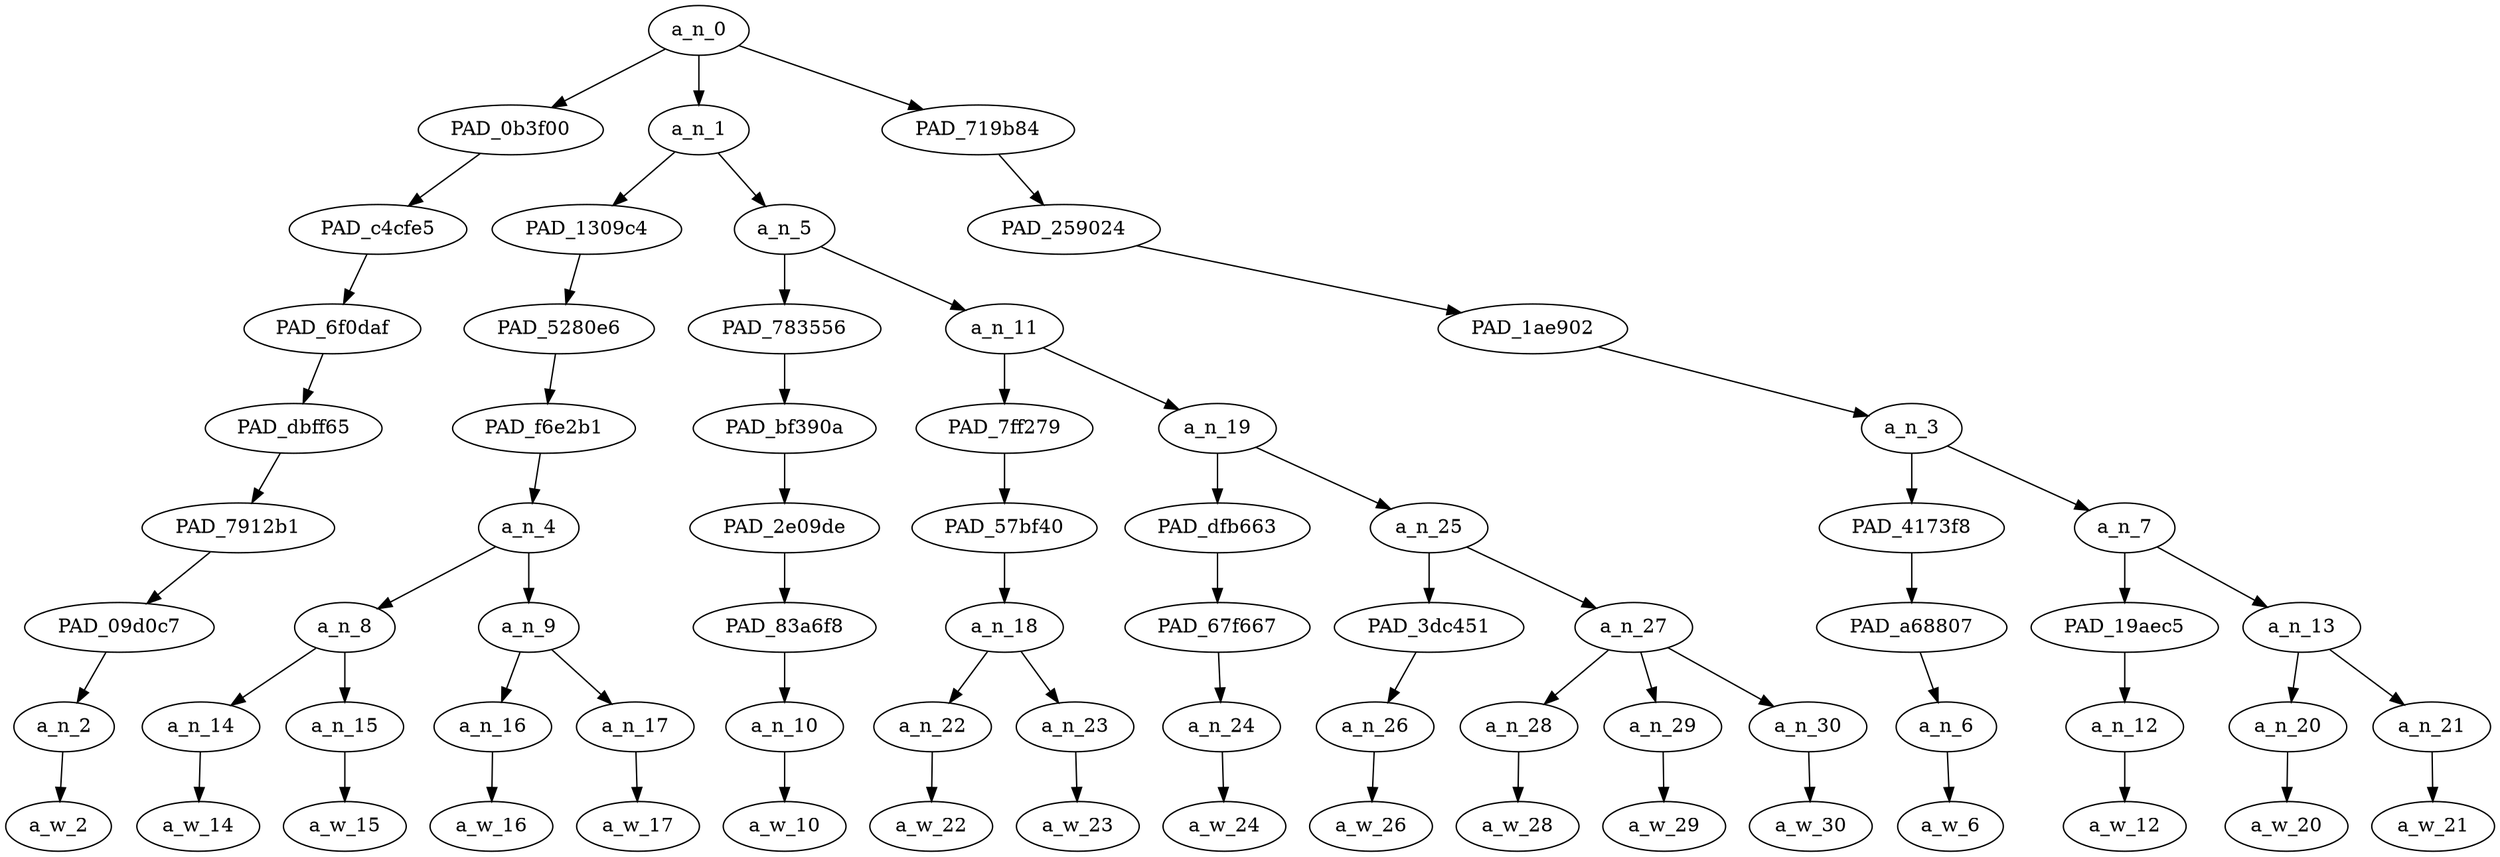 strict digraph "" {
	a_n_0	[div_dir=1,
		index=0,
		level=8,
		pos="9.770833333333334,8!",
		text_span="[0, 1, 2, 3, 4, 5, 6, 7, 8, 9, 10, 11, 12, 13, 14, 15, 16]",
		value=1.00000000];
	PAD_0b3f00	[div_dir=-1,
		index=1,
		level=7,
		pos="12.0,7!",
		text_span="[12]",
		value=0.02762960];
	a_n_0 -> PAD_0b3f00;
	a_n_1	[div_dir=1,
		index=0,
		level=7,
		pos="3.4375,7!",
		text_span="[0, 1, 2, 3, 4, 5, 6, 7, 8, 9, 10, 11]",
		value=0.78385524];
	a_n_0 -> a_n_1;
	PAD_719b84	[div_dir=1,
		index=2,
		level=7,
		pos="13.875,7!",
		text_span="[13, 14, 15, 16]",
		value=0.18792607];
	a_n_0 -> PAD_719b84;
	PAD_c4cfe5	[div_dir=-1,
		index=2,
		level=6,
		pos="12.0,6!",
		text_span="[12]",
		value=0.02762960];
	PAD_0b3f00 -> PAD_c4cfe5;
	PAD_6f0daf	[div_dir=-1,
		index=3,
		level=5,
		pos="12.0,5!",
		text_span="[12]",
		value=0.02762960];
	PAD_c4cfe5 -> PAD_6f0daf;
	PAD_dbff65	[div_dir=-1,
		index=4,
		level=4,
		pos="12.0,4!",
		text_span="[12]",
		value=0.02762960];
	PAD_6f0daf -> PAD_dbff65;
	PAD_7912b1	[div_dir=-1,
		index=5,
		level=3,
		pos="12.0,3!",
		text_span="[12]",
		value=0.02762960];
	PAD_dbff65 -> PAD_7912b1;
	PAD_09d0c7	[div_dir=-1,
		index=7,
		level=2,
		pos="12.0,2!",
		text_span="[12]",
		value=0.02762960];
	PAD_7912b1 -> PAD_09d0c7;
	a_n_2	[div_dir=-1,
		index=12,
		level=1,
		pos="12.0,1!",
		text_span="[12]",
		value=0.02762960];
	PAD_09d0c7 -> a_n_2;
	a_w_2	[div_dir=0,
		index=12,
		level=0,
		pos="12,0!",
		text_span="[12]",
		value=and];
	a_n_2 -> a_w_2;
	PAD_1309c4	[div_dir=1,
		index=0,
		level=6,
		pos="1.5,6!",
		text_span="[0, 1, 2, 3]",
		value=0.39061251];
	a_n_1 -> PAD_1309c4;
	a_n_5	[div_dir=1,
		index=1,
		level=6,
		pos="5.375,6!",
		text_span="[4, 5, 6, 7, 8, 9, 10, 11]",
		value=0.39271761];
	a_n_1 -> a_n_5;
	PAD_5280e6	[div_dir=1,
		index=0,
		level=5,
		pos="1.5,5!",
		text_span="[0, 1, 2, 3]",
		value=0.39061251];
	PAD_1309c4 -> PAD_5280e6;
	PAD_f6e2b1	[div_dir=1,
		index=0,
		level=4,
		pos="1.5,4!",
		text_span="[0, 1, 2, 3]",
		value=0.39061251];
	PAD_5280e6 -> PAD_f6e2b1;
	a_n_4	[div_dir=1,
		index=0,
		level=3,
		pos="1.5,3!",
		text_span="[0, 1, 2, 3]",
		value=0.39061251];
	PAD_f6e2b1 -> a_n_4;
	a_n_8	[div_dir=1,
		index=0,
		level=2,
		pos="0.5,2!",
		text_span="[0, 1]",
		value=0.10292925];
	a_n_4 -> a_n_8;
	a_n_9	[div_dir=1,
		index=1,
		level=2,
		pos="2.5,2!",
		text_span="[2, 3]",
		value=0.28712900];
	a_n_4 -> a_n_9;
	a_n_14	[div_dir=1,
		index=0,
		level=1,
		pos="0.0,1!",
		text_span="[0]",
		value=0.03389183];
	a_n_8 -> a_n_14;
	a_n_15	[div_dir=-1,
		index=1,
		level=1,
		pos="1.0,1!",
		text_span="[1]",
		value=0.06891966];
	a_n_8 -> a_n_15;
	a_w_14	[div_dir=0,
		index=0,
		level=0,
		pos="0,0!",
		text_span="[0]",
		value=the];
	a_n_14 -> a_w_14;
	a_w_15	[div_dir=0,
		index=1,
		level=0,
		pos="1,0!",
		text_span="[1]",
		value=lion];
	a_n_15 -> a_w_15;
	a_n_16	[div_dir=-1,
		index=2,
		level=1,
		pos="2.0,1!",
		text_span="[2]",
		value=0.04789418];
	a_n_9 -> a_n_16;
	a_n_17	[div_dir=1,
		index=3,
		level=1,
		pos="3.0,1!",
		text_span="[3]",
		value=0.23864369];
	a_n_9 -> a_n_17;
	a_w_16	[div_dir=0,
		index=2,
		level=0,
		pos="2,0!",
		text_span="[2]",
		value=of];
	a_n_16 -> a_w_16;
	a_w_17	[div_dir=0,
		index=3,
		level=0,
		pos="3,0!",
		text_span="[3]",
		value=jewdea];
	a_n_17 -> a_w_17;
	PAD_783556	[div_dir=1,
		index=1,
		level=5,
		pos="4.0,5!",
		text_span="[4]",
		value=0.04030346];
	a_n_5 -> PAD_783556;
	a_n_11	[div_dir=1,
		index=2,
		level=5,
		pos="6.75,5!",
		text_span="[5, 6, 7, 8, 9, 10, 11]",
		value=0.35217013];
	a_n_5 -> a_n_11;
	PAD_bf390a	[div_dir=1,
		index=1,
		level=4,
		pos="4.0,4!",
		text_span="[4]",
		value=0.04030346];
	PAD_783556 -> PAD_bf390a;
	PAD_2e09de	[div_dir=1,
		index=1,
		level=3,
		pos="4.0,3!",
		text_span="[4]",
		value=0.04030346];
	PAD_bf390a -> PAD_2e09de;
	PAD_83a6f8	[div_dir=1,
		index=2,
		level=2,
		pos="4.0,2!",
		text_span="[4]",
		value=0.04030346];
	PAD_2e09de -> PAD_83a6f8;
	a_n_10	[div_dir=1,
		index=4,
		level=1,
		pos="4.0,1!",
		text_span="[4]",
		value=0.04030346];
	PAD_83a6f8 -> a_n_10;
	a_w_10	[div_dir=0,
		index=4,
		level=0,
		pos="4,0!",
		text_span="[4]",
		value=starts];
	a_n_10 -> a_w_10;
	PAD_7ff279	[div_dir=1,
		index=2,
		level=4,
		pos="5.5,4!",
		text_span="[5, 6]",
		value=0.18084577];
	a_n_11 -> PAD_7ff279;
	a_n_19	[div_dir=1,
		index=3,
		level=4,
		pos="8.0,4!",
		text_span="[7, 8, 9, 10, 11]",
		value=0.17112921];
	a_n_11 -> a_n_19;
	PAD_57bf40	[div_dir=1,
		index=2,
		level=3,
		pos="5.5,3!",
		text_span="[5, 6]",
		value=0.18084577];
	PAD_7ff279 -> PAD_57bf40;
	a_n_18	[div_dir=1,
		index=3,
		level=2,
		pos="5.5,2!",
		text_span="[5, 6]",
		value=0.18084577];
	PAD_57bf40 -> a_n_18;
	a_n_22	[div_dir=1,
		index=5,
		level=1,
		pos="5.0,1!",
		text_span="[5]",
		value=0.02222275];
	a_n_18 -> a_n_22;
	a_n_23	[div_dir=1,
		index=6,
		level=1,
		pos="6.0,1!",
		text_span="[6]",
		value=0.15842180];
	a_n_18 -> a_n_23;
	a_w_22	[div_dir=0,
		index=5,
		level=0,
		pos="5,0!",
		text_span="[5]",
		value=a];
	a_n_22 -> a_w_22;
	a_w_23	[div_dir=0,
		index=6,
		level=0,
		pos="6,0!",
		text_span="[6]",
		value=orginazition];
	a_n_23 -> a_w_23;
	PAD_dfb663	[div_dir=1,
		index=3,
		level=3,
		pos="7.0,3!",
		text_span="[7]",
		value=0.02449911];
	a_n_19 -> PAD_dfb663;
	a_n_25	[div_dir=1,
		index=4,
		level=3,
		pos="9.0,3!",
		text_span="[8, 9, 10, 11]",
		value=0.14655747];
	a_n_19 -> a_n_25;
	PAD_67f667	[div_dir=1,
		index=4,
		level=2,
		pos="7.0,2!",
		text_span="[7]",
		value=0.02449911];
	PAD_dfb663 -> PAD_67f667;
	a_n_24	[div_dir=1,
		index=7,
		level=1,
		pos="7.0,1!",
		text_span="[7]",
		value=0.02449911];
	PAD_67f667 -> a_n_24;
	a_w_24	[div_dir=0,
		index=7,
		level=0,
		pos="7,0!",
		text_span="[7]",
		value=known];
	a_n_24 -> a_w_24;
	PAD_3dc451	[div_dir=1,
		index=5,
		level=2,
		pos="8.0,2!",
		text_span="[8]",
		value=0.01989063];
	a_n_25 -> PAD_3dc451;
	a_n_27	[div_dir=1,
		index=6,
		level=2,
		pos="10.0,2!",
		text_span="[9, 10, 11]",
		value=0.12661405];
	a_n_25 -> a_n_27;
	a_n_26	[div_dir=1,
		index=8,
		level=1,
		pos="8.0,1!",
		text_span="[8]",
		value=0.01989063];
	PAD_3dc451 -> a_n_26;
	a_w_26	[div_dir=0,
		index=8,
		level=0,
		pos="8,0!",
		text_span="[8]",
		value=as];
	a_n_26 -> a_w_26;
	a_n_28	[div_dir=1,
		index=9,
		level=1,
		pos="9.0,1!",
		text_span="[9]",
		value=0.02604829];
	a_n_27 -> a_n_28;
	a_n_29	[div_dir=-1,
		index=10,
		level=1,
		pos="10.0,1!",
		text_span="[10]",
		value=0.05082768];
	a_n_27 -> a_n_29;
	a_n_30	[div_dir=-1,
		index=11,
		level=1,
		pos="11.0,1!",
		text_span="[11]",
		value=0.04968300];
	a_n_27 -> a_n_30;
	a_w_28	[div_dir=0,
		index=9,
		level=0,
		pos="9,0!",
		text_span="[9]",
		value=the1];
	a_n_28 -> a_w_28;
	a_w_29	[div_dir=0,
		index=10,
		level=0,
		pos="10,0!",
		text_span="[10]",
		value=christian];
	a_n_29 -> a_w_29;
	a_w_30	[div_dir=0,
		index=11,
		level=0,
		pos="11,0!",
		text_span="[11]",
		value=resistance];
	a_n_30 -> a_w_30;
	PAD_259024	[div_dir=1,
		index=3,
		level=6,
		pos="13.875,6!",
		text_span="[13, 14, 15, 16]",
		value=0.18792607];
	PAD_719b84 -> PAD_259024;
	PAD_1ae902	[div_dir=1,
		index=4,
		level=5,
		pos="13.875,5!",
		text_span="[13, 14, 15, 16]",
		value=0.18792607];
	PAD_259024 -> PAD_1ae902;
	a_n_3	[div_dir=1,
		index=5,
		level=4,
		pos="13.875,4!",
		text_span="[13, 14, 15, 16]",
		value=0.18792607];
	PAD_1ae902 -> a_n_3;
	PAD_4173f8	[div_dir=1,
		index=6,
		level=3,
		pos="13.0,3!",
		text_span="[13]",
		value=0.04051198];
	a_n_3 -> PAD_4173f8;
	a_n_7	[div_dir=1,
		index=7,
		level=3,
		pos="14.75,3!",
		text_span="[14, 15, 16]",
		value=0.14710442];
	a_n_3 -> a_n_7;
	PAD_a68807	[div_dir=1,
		index=8,
		level=2,
		pos="13.0,2!",
		text_span="[13]",
		value=0.04051198];
	PAD_4173f8 -> PAD_a68807;
	a_n_6	[div_dir=1,
		index=13,
		level=1,
		pos="13.0,1!",
		text_span="[13]",
		value=0.04051198];
	PAD_a68807 -> a_n_6;
	a_w_6	[div_dir=0,
		index=13,
		level=0,
		pos="13,0!",
		text_span="[13]",
		value=we];
	a_n_6 -> a_w_6;
	PAD_19aec5	[div_dir=1,
		index=9,
		level=2,
		pos="14.0,2!",
		text_span="[14]",
		value=0.04812198];
	a_n_7 -> PAD_19aec5;
	a_n_13	[div_dir=1,
		index=10,
		level=2,
		pos="15.5,2!",
		text_span="[15, 16]",
		value=0.09875692];
	a_n_7 -> a_n_13;
	a_n_12	[div_dir=1,
		index=14,
		level=1,
		pos="14.0,1!",
		text_span="[14]",
		value=0.04812198];
	PAD_19aec5 -> a_n_12;
	a_w_12	[div_dir=0,
		index=14,
		level=0,
		pos="14,0!",
		text_span="[14]",
		value=capture];
	a_n_12 -> a_w_12;
	a_n_20	[div_dir=-1,
		index=15,
		level=1,
		pos="15.0,1!",
		text_span="[15]",
		value=0.04309676];
	a_n_13 -> a_n_20;
	a_n_21	[div_dir=1,
		index=16,
		level=1,
		pos="16.0,1!",
		text_span="[16]",
		value=0.05548840];
	a_n_13 -> a_n_21;
	a_w_20	[div_dir=0,
		index=15,
		level=0,
		pos="15,0!",
		text_span="[15]",
		value=north];
	a_n_20 -> a_w_20;
	a_w_21	[div_dir=0,
		index=16,
		level=0,
		pos="16,0!",
		text_span="[16]",
		value=america];
	a_n_21 -> a_w_21;
}
